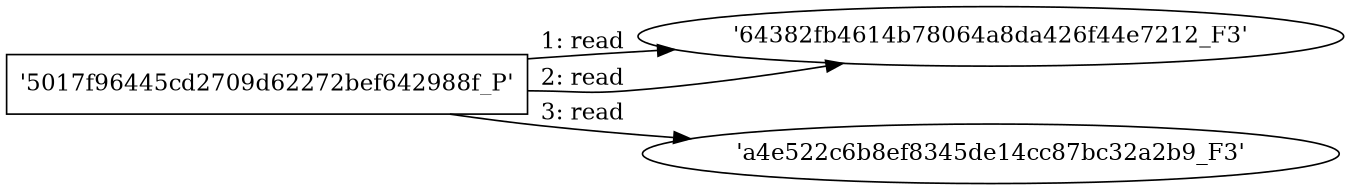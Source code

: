 digraph "D:\Learning\Paper\apt\基于CTI的攻击预警\Dataset\攻击图\ASGfromALLCTI\Vulnerability Spotlight Multiple vulnerabilities in NZXT computer monitoring software.dot" {
rankdir="LR"
size="9"
fixedsize="false"
splines="true"
nodesep=0.3
ranksep=0
fontsize=10
overlap="scalexy"
engine= "neato"
	"'64382fb4614b78064a8da426f44e7212_F3'" [node_type=file shape=ellipse]
	"'5017f96445cd2709d62272bef642988f_P'" [node_type=Process shape=box]
	"'5017f96445cd2709d62272bef642988f_P'" -> "'64382fb4614b78064a8da426f44e7212_F3'" [label="1: read"]
	"'64382fb4614b78064a8da426f44e7212_F3'" [node_type=file shape=ellipse]
	"'5017f96445cd2709d62272bef642988f_P'" [node_type=Process shape=box]
	"'5017f96445cd2709d62272bef642988f_P'" -> "'64382fb4614b78064a8da426f44e7212_F3'" [label="2: read"]
	"'a4e522c6b8ef8345de14cc87bc32a2b9_F3'" [node_type=file shape=ellipse]
	"'5017f96445cd2709d62272bef642988f_P'" [node_type=Process shape=box]
	"'5017f96445cd2709d62272bef642988f_P'" -> "'a4e522c6b8ef8345de14cc87bc32a2b9_F3'" [label="3: read"]
}
